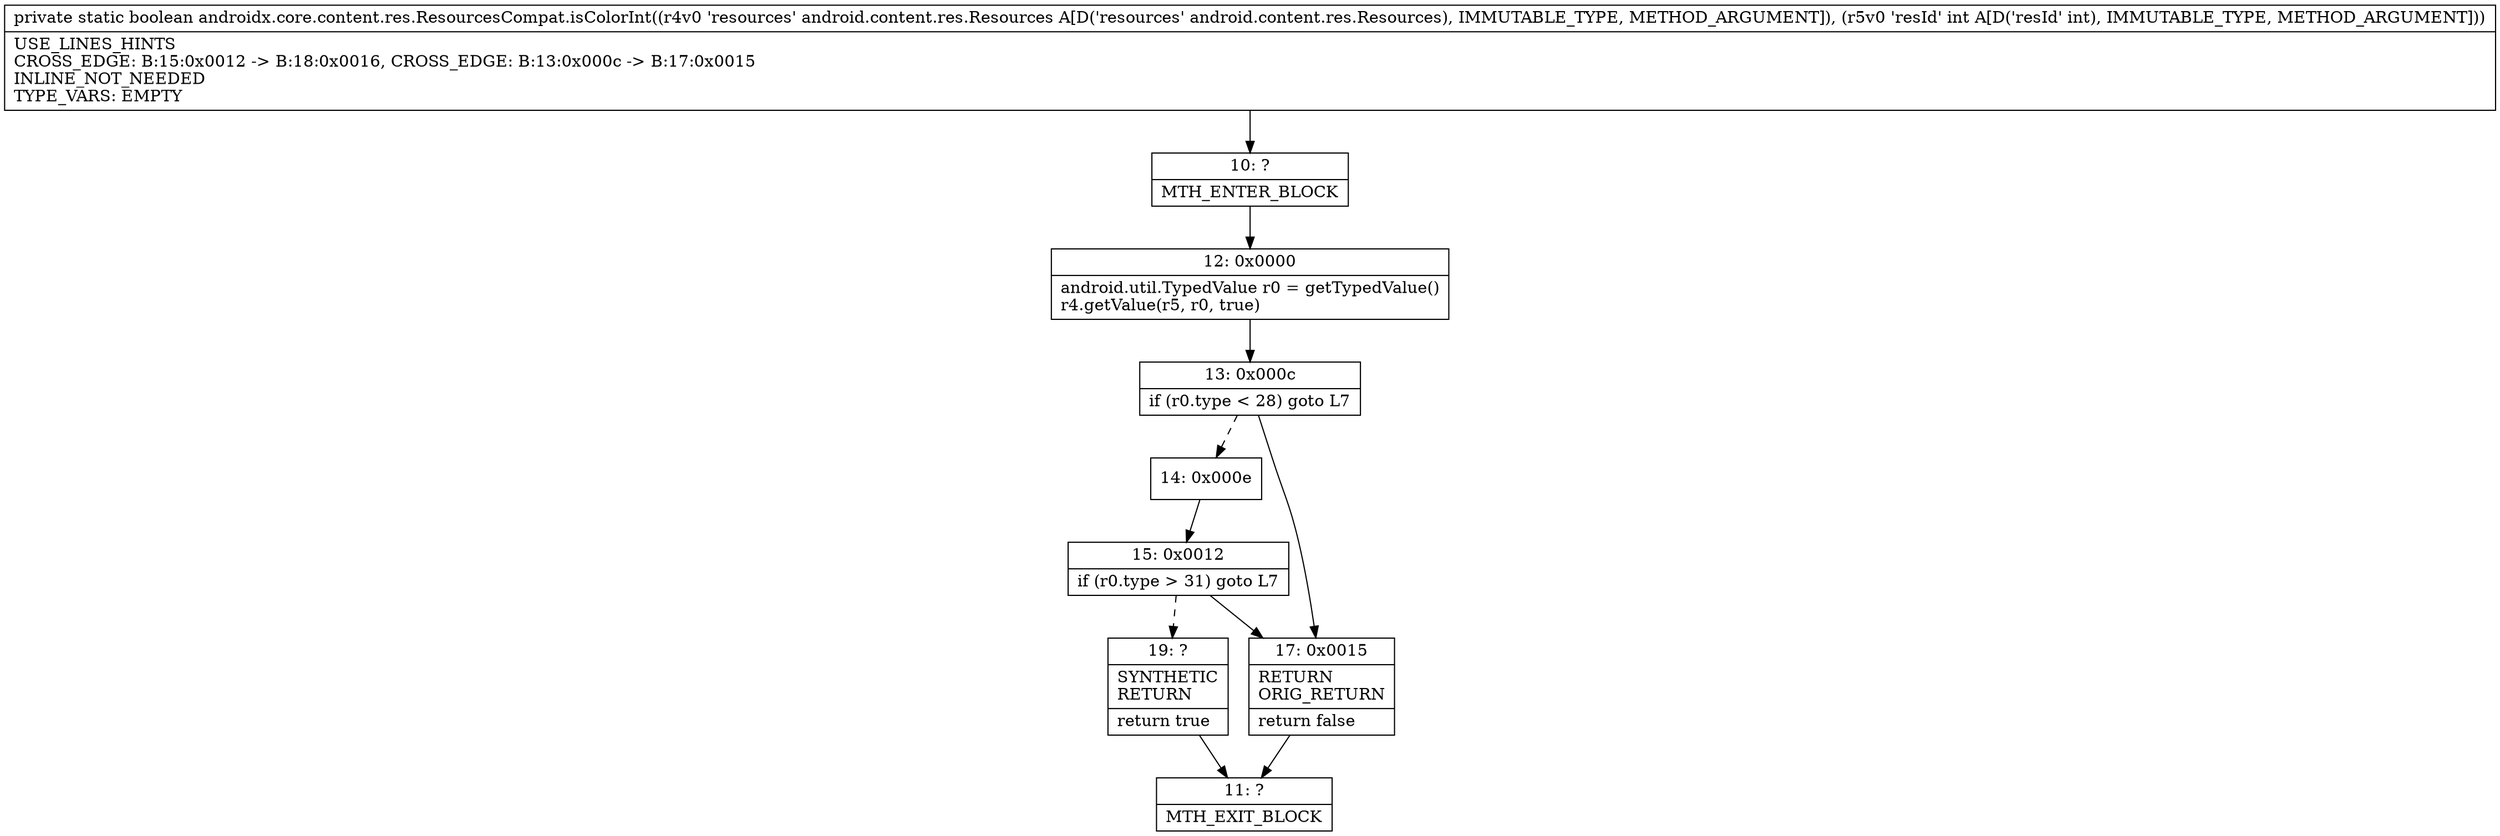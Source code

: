 digraph "CFG forandroidx.core.content.res.ResourcesCompat.isColorInt(Landroid\/content\/res\/Resources;I)Z" {
Node_10 [shape=record,label="{10\:\ ?|MTH_ENTER_BLOCK\l}"];
Node_12 [shape=record,label="{12\:\ 0x0000|android.util.TypedValue r0 = getTypedValue()\lr4.getValue(r5, r0, true)\l}"];
Node_13 [shape=record,label="{13\:\ 0x000c|if (r0.type \< 28) goto L7\l}"];
Node_14 [shape=record,label="{14\:\ 0x000e}"];
Node_15 [shape=record,label="{15\:\ 0x0012|if (r0.type \> 31) goto L7\l}"];
Node_19 [shape=record,label="{19\:\ ?|SYNTHETIC\lRETURN\l|return true\l}"];
Node_11 [shape=record,label="{11\:\ ?|MTH_EXIT_BLOCK\l}"];
Node_17 [shape=record,label="{17\:\ 0x0015|RETURN\lORIG_RETURN\l|return false\l}"];
MethodNode[shape=record,label="{private static boolean androidx.core.content.res.ResourcesCompat.isColorInt((r4v0 'resources' android.content.res.Resources A[D('resources' android.content.res.Resources), IMMUTABLE_TYPE, METHOD_ARGUMENT]), (r5v0 'resId' int A[D('resId' int), IMMUTABLE_TYPE, METHOD_ARGUMENT]))  | USE_LINES_HINTS\lCROSS_EDGE: B:15:0x0012 \-\> B:18:0x0016, CROSS_EDGE: B:13:0x000c \-\> B:17:0x0015\lINLINE_NOT_NEEDED\lTYPE_VARS: EMPTY\l}"];
MethodNode -> Node_10;Node_10 -> Node_12;
Node_12 -> Node_13;
Node_13 -> Node_14[style=dashed];
Node_13 -> Node_17;
Node_14 -> Node_15;
Node_15 -> Node_17;
Node_15 -> Node_19[style=dashed];
Node_19 -> Node_11;
Node_17 -> Node_11;
}

